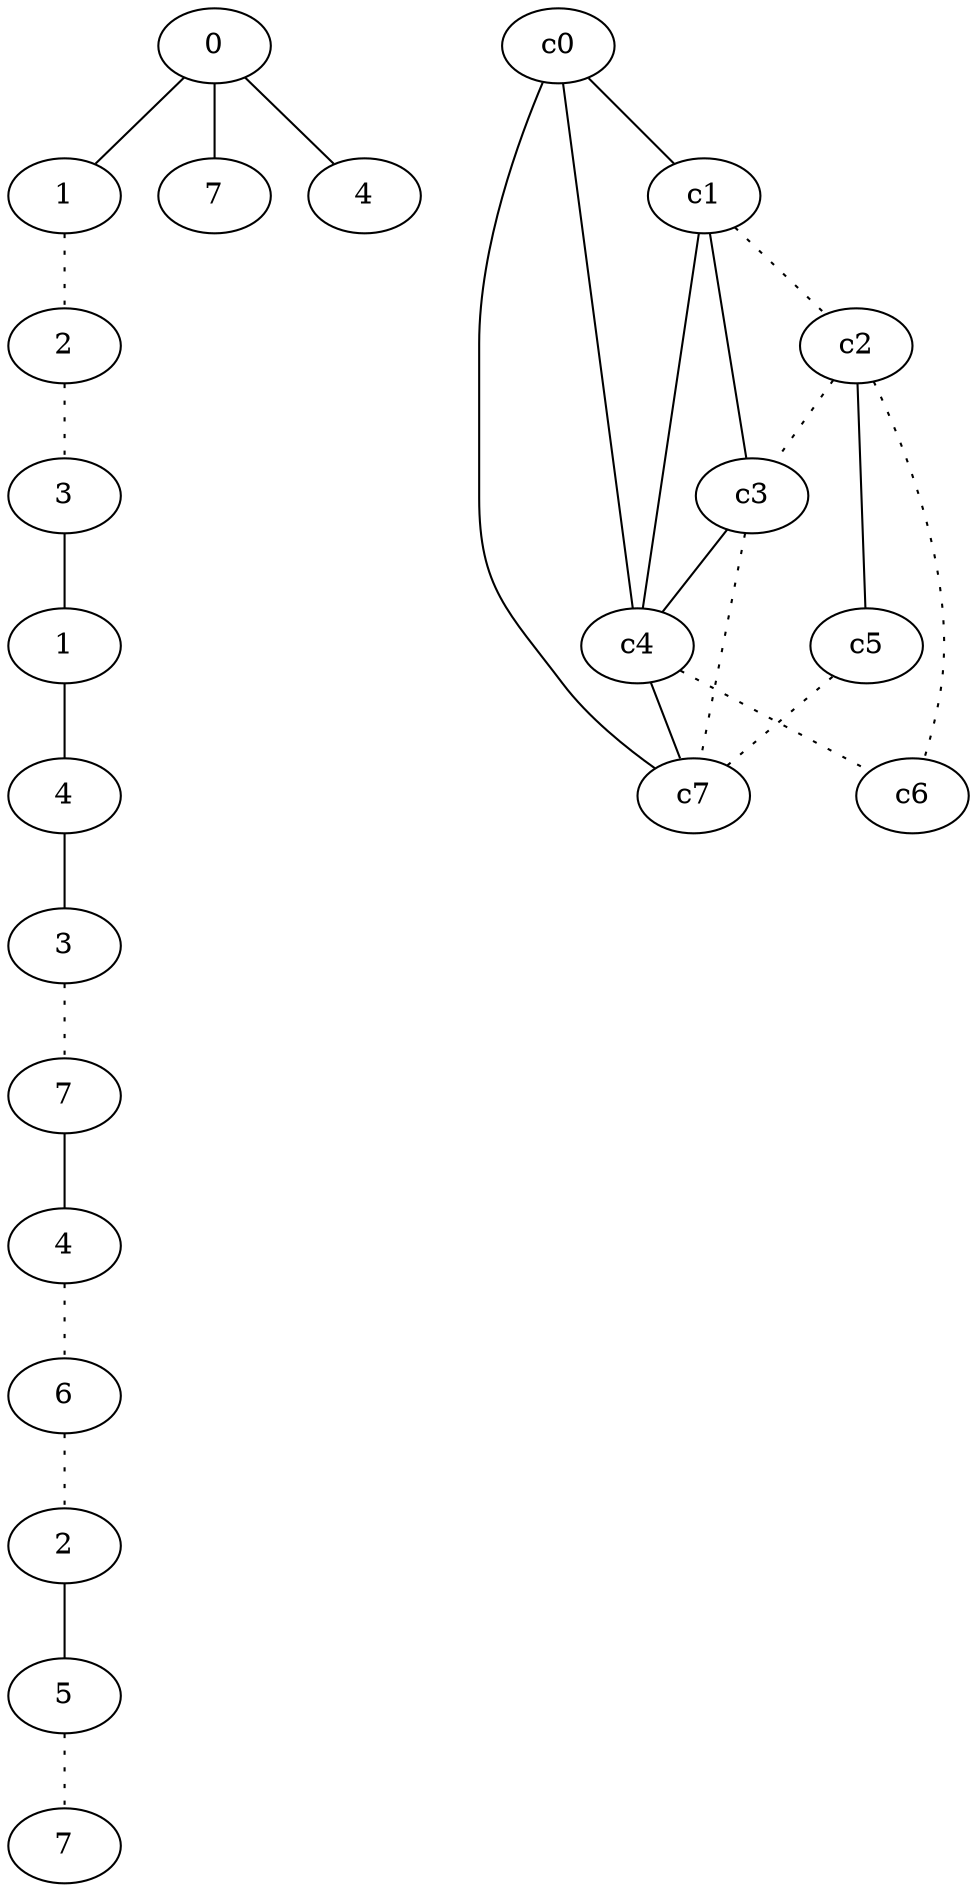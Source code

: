 graph {
a0[label=0];
a1[label=1];
a2[label=2];
a3[label=3];
a4[label=1];
a5[label=4];
a6[label=3];
a7[label=7];
a8[label=4];
a9[label=6];
a10[label=2];
a11[label=5];
a12[label=7];
a13[label=7];
a14[label=4];
a0 -- a1;
a0 -- a13;
a0 -- a14;
a1 -- a2 [style=dotted];
a2 -- a3 [style=dotted];
a3 -- a4;
a4 -- a5;
a5 -- a6;
a6 -- a7 [style=dotted];
a7 -- a8;
a8 -- a9 [style=dotted];
a9 -- a10 [style=dotted];
a10 -- a11;
a11 -- a12 [style=dotted];
c0 -- c1;
c0 -- c4;
c0 -- c7;
c1 -- c2 [style=dotted];
c1 -- c3;
c1 -- c4;
c2 -- c3 [style=dotted];
c2 -- c5;
c2 -- c6 [style=dotted];
c3 -- c4;
c3 -- c7 [style=dotted];
c4 -- c6 [style=dotted];
c4 -- c7;
c5 -- c7 [style=dotted];
}
